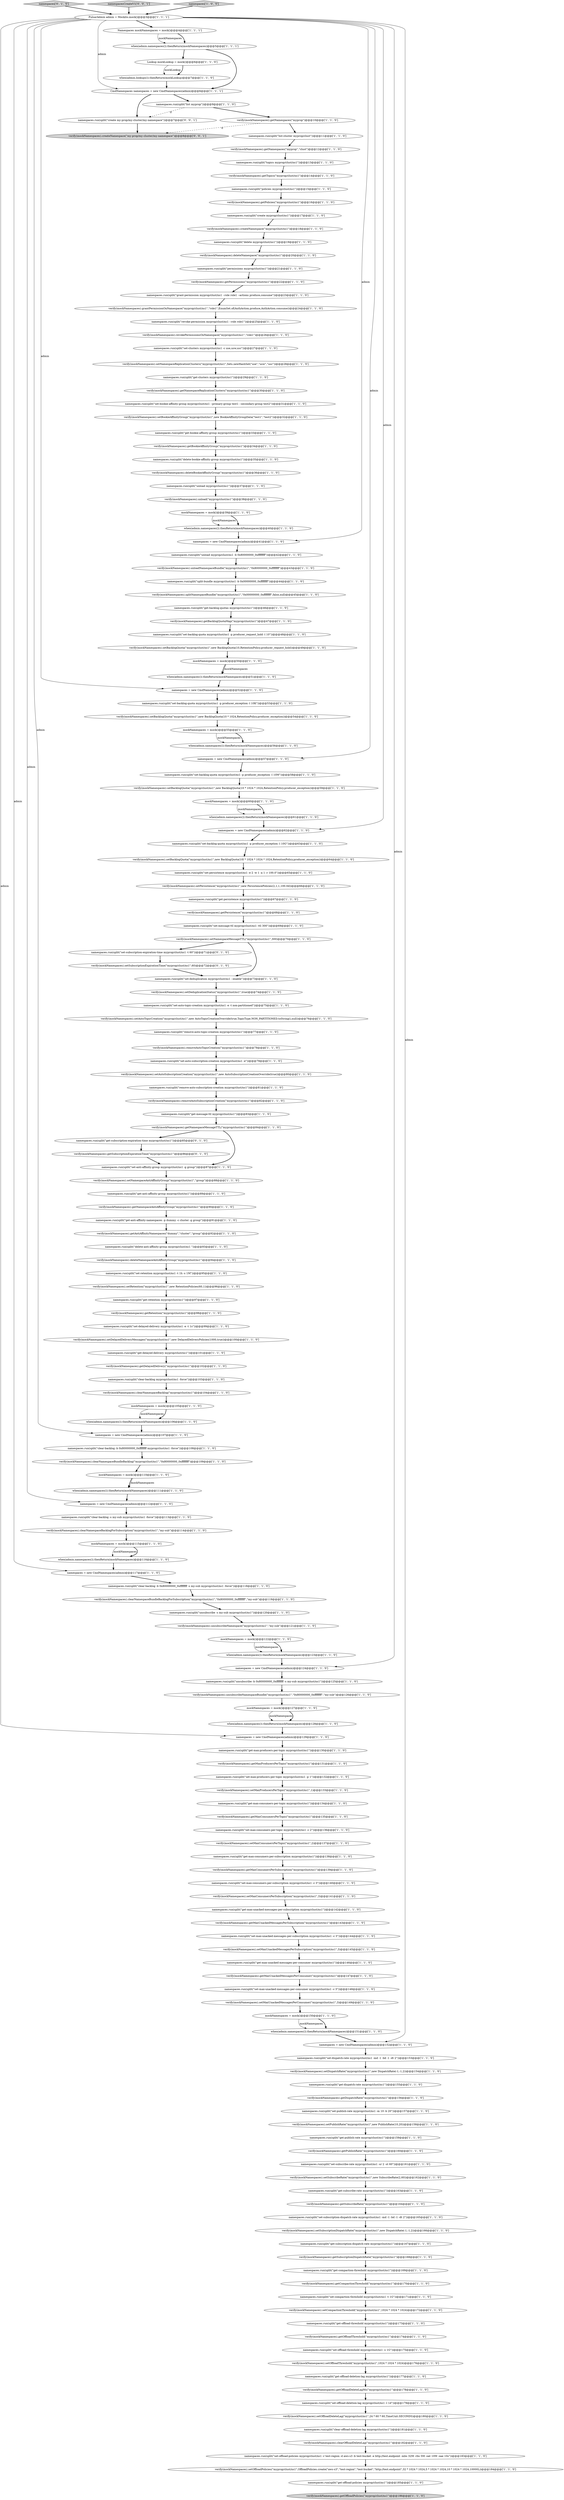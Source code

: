 digraph {
26 [style = filled, label = "namespaces.run(split(\"get-retention myprop/clust/ns1\"))@@@97@@@['1', '1', '0']", fillcolor = white, shape = ellipse image = "AAA0AAABBB1BBB"];
74 [style = filled, label = "namespaces.run(split(\"topics myprop/clust/ns1\"))@@@13@@@['1', '1', '0']", fillcolor = white, shape = ellipse image = "AAA0AAABBB1BBB"];
116 [style = filled, label = "verify(mockNamespaces).setMaxProducersPerTopic(\"myprop/clust/ns1\",1)@@@133@@@['1', '1', '0']", fillcolor = white, shape = ellipse image = "AAA0AAABBB1BBB"];
65 [style = filled, label = "verify(mockNamespaces).unsubscribeNamespace(\"myprop/clust/ns1\",\"my-sub\")@@@121@@@['1', '1', '0']", fillcolor = white, shape = ellipse image = "AAA0AAABBB1BBB"];
70 [style = filled, label = "verify(mockNamespaces).setSubscribeRate(\"myprop/clust/ns1\",new SubscribeRate(2,60))@@@162@@@['1', '1', '0']", fillcolor = white, shape = ellipse image = "AAA0AAABBB1BBB"];
166 [style = filled, label = "verify(mockNamespaces).setOffloadDeleteLag(\"myprop/clust/ns1\",24 * 60 * 60,TimeUnit.SECONDS)@@@180@@@['1', '1', '0']", fillcolor = white, shape = ellipse image = "AAA0AAABBB1BBB"];
19 [style = filled, label = "namespaces = new CmdNamespaces(admin)@@@62@@@['1', '1', '0']", fillcolor = white, shape = ellipse image = "AAA0AAABBB1BBB"];
182 [style = filled, label = "namespaces['0', '1', '0']", fillcolor = lightgray, shape = diamond image = "AAA0AAABBB2BBB"];
94 [style = filled, label = "namespaces = new CmdNamespaces(admin)@@@124@@@['1', '1', '0']", fillcolor = white, shape = ellipse image = "AAA0AAABBB1BBB"];
36 [style = filled, label = "namespaces.run(split(\"set-offload-deletion-lag myprop/clust/ns1 -l 1d\"))@@@179@@@['1', '1', '0']", fillcolor = white, shape = ellipse image = "AAA0AAABBB1BBB"];
82 [style = filled, label = "verify(mockNamespaces).getPermissions(\"myprop/clust/ns1\")@@@22@@@['1', '1', '0']", fillcolor = white, shape = ellipse image = "AAA0AAABBB1BBB"];
89 [style = filled, label = "namespaces.run(split(\"get-max-producers-per-topic myprop/clust/ns1\"))@@@130@@@['1', '1', '0']", fillcolor = white, shape = ellipse image = "AAA0AAABBB1BBB"];
99 [style = filled, label = "when(admin.namespaces()).thenReturn(mockNamespaces)@@@61@@@['1', '1', '0']", fillcolor = white, shape = ellipse image = "AAA0AAABBB1BBB"];
107 [style = filled, label = "verify(mockNamespaces).setCompactionThreshold(\"myprop/clust/ns1\",1024 * 1024 * 1024)@@@172@@@['1', '1', '0']", fillcolor = white, shape = ellipse image = "AAA0AAABBB1BBB"];
121 [style = filled, label = "namespaces.run(split(\"set-compaction-threshold myprop/clust/ns1 -t 1G\"))@@@171@@@['1', '1', '0']", fillcolor = white, shape = ellipse image = "AAA0AAABBB1BBB"];
6 [style = filled, label = "namespaces.run(split(\"set-max-consumers-per-topic myprop/clust/ns1 -c 2\"))@@@136@@@['1', '1', '0']", fillcolor = white, shape = ellipse image = "AAA0AAABBB1BBB"];
139 [style = filled, label = "mockNamespaces = mock()@@@122@@@['1', '1', '0']", fillcolor = white, shape = ellipse image = "AAA0AAABBB1BBB"];
48 [style = filled, label = "namespaces.run(split(\"remove-auto-subscription-creation myprop/clust/ns1\"))@@@81@@@['1', '1', '0']", fillcolor = white, shape = ellipse image = "AAA0AAABBB1BBB"];
4 [style = filled, label = "mockNamespaces = mock()@@@50@@@['1', '1', '0']", fillcolor = white, shape = ellipse image = "AAA0AAABBB1BBB"];
176 [style = filled, label = "namespaces.run(split(\"set-backlog-quota myprop/clust/ns1 -p producer_exception -l 10K\"))@@@53@@@['1', '1', '0']", fillcolor = white, shape = ellipse image = "AAA0AAABBB1BBB"];
146 [style = filled, label = "namespaces.run(split(\"get-anti-affinity-group myprop/clust/ns1\"))@@@89@@@['1', '1', '0']", fillcolor = white, shape = ellipse image = "AAA0AAABBB1BBB"];
24 [style = filled, label = "when(admin.namespaces()).thenReturn(mockNamespaces)@@@151@@@['1', '1', '0']", fillcolor = white, shape = ellipse image = "AAA0AAABBB1BBB"];
149 [style = filled, label = "mockNamespaces = mock()@@@127@@@['1', '1', '0']", fillcolor = white, shape = ellipse image = "AAA0AAABBB1BBB"];
77 [style = filled, label = "verify(mockNamespaces).removeAutoSubscriptionCreation(\"myprop/clust/ns1\")@@@82@@@['1', '1', '0']", fillcolor = white, shape = ellipse image = "AAA0AAABBB1BBB"];
45 [style = filled, label = "namespaces.run(split(\"set-publish-rate myprop/clust/ns1 -m 10 -b 20\"))@@@157@@@['1', '1', '0']", fillcolor = white, shape = ellipse image = "AAA0AAABBB1BBB"];
109 [style = filled, label = "verify(mockNamespaces).getPolicies(\"myprop/clust/ns1\")@@@16@@@['1', '1', '0']", fillcolor = white, shape = ellipse image = "AAA0AAABBB1BBB"];
68 [style = filled, label = "verify(mockNamespaces).getCompactionThreshold(\"myprop/clust/ns1\")@@@170@@@['1', '1', '0']", fillcolor = white, shape = ellipse image = "AAA0AAABBB1BBB"];
28 [style = filled, label = "namespaces.run(split(\"set-deduplication myprop/clust/ns1 --enable\"))@@@73@@@['1', '1', '0']", fillcolor = white, shape = ellipse image = "AAA0AAABBB1BBB"];
79 [style = filled, label = "namespaces.run(split(\"set-subscription-dispatch-rate myprop/clust/ns1 -md -1 -bd -1 -dt 2\"))@@@165@@@['1', '1', '0']", fillcolor = white, shape = ellipse image = "AAA0AAABBB1BBB"];
118 [style = filled, label = "namespaces.run(split(\"revoke-permission myprop/clust/ns1 --role role1\"))@@@25@@@['1', '1', '0']", fillcolor = white, shape = ellipse image = "AAA0AAABBB1BBB"];
66 [style = filled, label = "verify(mockNamespaces).getPublishRate(\"myprop/clust/ns1\")@@@160@@@['1', '1', '0']", fillcolor = white, shape = ellipse image = "AAA0AAABBB1BBB"];
108 [style = filled, label = "namespaces.run(split(\"set-backlog-quota myprop/clust/ns1 -p producer_request_hold -l 10\"))@@@48@@@['1', '1', '0']", fillcolor = white, shape = ellipse image = "AAA0AAABBB1BBB"];
73 [style = filled, label = "namespaces.run(split(\"get-dispatch-rate myprop/clust/ns1\"))@@@155@@@['1', '1', '0']", fillcolor = white, shape = ellipse image = "AAA0AAABBB1BBB"];
98 [style = filled, label = "verify(mockNamespaces).getMaxConsumersPerSubscription(\"myprop/clust/ns1\")@@@139@@@['1', '1', '0']", fillcolor = white, shape = ellipse image = "AAA0AAABBB1BBB"];
12 [style = filled, label = "namespaces.run(split(\"set-clusters myprop/clust/ns1 -c use,usw,usc\"))@@@27@@@['1', '1', '0']", fillcolor = white, shape = ellipse image = "AAA0AAABBB1BBB"];
10 [style = filled, label = "namespaces.run(split(\"set-dispatch-rate myprop/clust/ns1 -md -1 -bd -1 -dt 2\"))@@@153@@@['1', '1', '0']", fillcolor = white, shape = ellipse image = "AAA0AAABBB1BBB"];
9 [style = filled, label = "namespaces = new CmdNamespaces(admin)@@@107@@@['1', '1', '0']", fillcolor = white, shape = ellipse image = "AAA0AAABBB1BBB"];
175 [style = filled, label = "mockNamespaces = mock()@@@55@@@['1', '1', '0']", fillcolor = white, shape = ellipse image = "AAA0AAABBB1BBB"];
11 [style = filled, label = "namespaces.run(split(\"set-retention myprop/clust/ns1 -t 1h -s 1M\"))@@@95@@@['1', '1', '0']", fillcolor = white, shape = ellipse image = "AAA0AAABBB1BBB"];
7 [style = filled, label = "namespaces.run(split(\"unload myprop/clust/ns1 -b 0x80000000_0xffffffff\"))@@@42@@@['1', '1', '0']", fillcolor = white, shape = ellipse image = "AAA0AAABBB1BBB"];
154 [style = filled, label = "namespaces.run(split(\"get-backlog-quotas myprop/clust/ns1\"))@@@46@@@['1', '1', '0']", fillcolor = white, shape = ellipse image = "AAA0AAABBB1BBB"];
173 [style = filled, label = "namespaces.run(split(\"unload myprop/clust/ns1\"))@@@37@@@['1', '1', '0']", fillcolor = white, shape = ellipse image = "AAA0AAABBB1BBB"];
138 [style = filled, label = "verify(mockNamespaces).setOffloadPolicies(\"myprop/clust/ns1\",OffloadPolicies.create(\"aws-s3\",\"test-region\",\"test-bucket\",\"http://test.endpoint\",32 * 1024 * 1024,5 * 1024 * 1024,10 * 1024 * 1024,10000L))@@@184@@@['1', '1', '0']", fillcolor = white, shape = ellipse image = "AAA0AAABBB1BBB"];
148 [style = filled, label = "verify(mockNamespaces).clearNamespaceBundleBacklogForSubscription(\"myprop/clust/ns1\",\"0x80000000_0xffffffff\",\"my-sub\")@@@119@@@['1', '1', '0']", fillcolor = white, shape = ellipse image = "AAA0AAABBB1BBB"];
162 [style = filled, label = "namespaces = new CmdNamespaces(admin)@@@41@@@['1', '1', '0']", fillcolor = white, shape = ellipse image = "AAA0AAABBB1BBB"];
155 [style = filled, label = "verify(mockNamespaces).setNamespaceReplicationClusters(\"myprop/clust/ns1\",Sets.newHashSet(\"use\",\"usw\",\"usc\"))@@@28@@@['1', '1', '0']", fillcolor = white, shape = ellipse image = "AAA0AAABBB1BBB"];
35 [style = filled, label = "verify(mockNamespaces).deleteNamespaceAntiAffinityGroup(\"myprop/clust/ns1\")@@@94@@@['1', '1', '0']", fillcolor = white, shape = ellipse image = "AAA0AAABBB1BBB"];
152 [style = filled, label = "verify(mockNamespaces).getMaxUnackedMessagesPerSubscription(\"myprop/clust/ns1\")@@@143@@@['1', '1', '0']", fillcolor = white, shape = ellipse image = "AAA0AAABBB1BBB"];
16 [style = filled, label = "verify(mockNamespaces).setBacklogQuota(\"myprop/clust/ns1\",new BacklogQuota(10,RetentionPolicy.producer_request_hold))@@@49@@@['1', '1', '0']", fillcolor = white, shape = ellipse image = "AAA0AAABBB1BBB"];
72 [style = filled, label = "namespaces = new CmdNamespaces(admin)@@@117@@@['1', '1', '0']", fillcolor = white, shape = ellipse image = "AAA0AAABBB1BBB"];
62 [style = filled, label = "verify(mockNamespaces).getOffloadThreshold(\"myprop/clust/ns1\")@@@174@@@['1', '1', '0']", fillcolor = white, shape = ellipse image = "AAA0AAABBB1BBB"];
115 [style = filled, label = "verify(mockNamespaces).removeAutoTopicCreation(\"myprop/clust/ns1\")@@@78@@@['1', '1', '0']", fillcolor = white, shape = ellipse image = "AAA0AAABBB1BBB"];
27 [style = filled, label = "namespaces.run(split(\"create myprop/clust/ns1\"))@@@17@@@['1', '1', '0']", fillcolor = white, shape = ellipse image = "AAA0AAABBB1BBB"];
23 [style = filled, label = "verify(mockNamespaces).getOffloadDeleteLagMs(\"myprop/clust/ns1\")@@@178@@@['1', '1', '0']", fillcolor = white, shape = ellipse image = "AAA0AAABBB1BBB"];
0 [style = filled, label = "namespaces.run(split(\"permissions myprop/clust/ns1\"))@@@21@@@['1', '1', '0']", fillcolor = white, shape = ellipse image = "AAA0AAABBB1BBB"];
47 [style = filled, label = "verify(mockNamespaces).setPersistence(\"myprop/clust/ns1\",new PersistencePolicies(2,1,1,100.0d))@@@66@@@['1', '1', '0']", fillcolor = white, shape = ellipse image = "AAA0AAABBB1BBB"];
39 [style = filled, label = "namespaces.run(split(\"set-max-unacked-messages-per-subscription myprop/clust/ns1 -c 3\"))@@@144@@@['1', '1', '0']", fillcolor = white, shape = ellipse image = "AAA0AAABBB1BBB"];
67 [style = filled, label = "namespaces.run(split(\"clear-backlog -s my-sub myprop/clust/ns1 -force\"))@@@113@@@['1', '1', '0']", fillcolor = white, shape = ellipse image = "AAA0AAABBB1BBB"];
90 [style = filled, label = "CmdNamespaces namespaces = new CmdNamespaces(admin)@@@6@@@['1', '1', '1']", fillcolor = white, shape = ellipse image = "AAA0AAABBB1BBB"];
120 [style = filled, label = "verify(mockNamespaces).getSubscribeRate(\"myprop/clust/ns1\")@@@164@@@['1', '1', '0']", fillcolor = white, shape = ellipse image = "AAA0AAABBB1BBB"];
81 [style = filled, label = "verify(mockNamespaces).setDispatchRate(\"myprop/clust/ns1\",new DispatchRate(-1,-1,2))@@@154@@@['1', '1', '0']", fillcolor = white, shape = ellipse image = "AAA0AAABBB1BBB"];
55 [style = filled, label = "verify(mockNamespaces).deleteBookieAffinityGroup(\"myprop/clust/ns1\")@@@36@@@['1', '1', '0']", fillcolor = white, shape = ellipse image = "AAA0AAABBB1BBB"];
18 [style = filled, label = "verify(mockNamespaces).setBacklogQuota(\"myprop/clust/ns1\",new BacklogQuota(10 * 1024,RetentionPolicy.producer_exception))@@@54@@@['1', '1', '0']", fillcolor = white, shape = ellipse image = "AAA0AAABBB1BBB"];
75 [style = filled, label = "verify(mockNamespaces).getTopics(\"myprop/clust/ns1\")@@@14@@@['1', '1', '0']", fillcolor = white, shape = ellipse image = "AAA0AAABBB1BBB"];
34 [style = filled, label = "verify(mockNamespaces).getAntiAffinityNamespaces(\"dummy\",\"cluster\",\"group\")@@@92@@@['1', '1', '0']", fillcolor = white, shape = ellipse image = "AAA0AAABBB1BBB"];
8 [style = filled, label = "when(admin.namespaces()).thenReturn(mockNamespaces)@@@40@@@['1', '1', '0']", fillcolor = white, shape = ellipse image = "AAA0AAABBB1BBB"];
160 [style = filled, label = "verify(mockNamespaces).getSubscriptionDispatchRate(\"myprop/clust/ns1\")@@@168@@@['1', '1', '0']", fillcolor = white, shape = ellipse image = "AAA0AAABBB1BBB"];
187 [style = filled, label = "verify(mockNamespaces).createNamespace(\"my-prop/my-cluster/my-namespace\")@@@8@@@['0', '0', '1']", fillcolor = lightgray, shape = ellipse image = "AAA0AAABBB3BBB"];
129 [style = filled, label = "verify(mockNamespaces).setPublishRate(\"myprop/clust/ns1\",new PublishRate(10,20))@@@158@@@['1', '1', '0']", fillcolor = white, shape = ellipse image = "AAA0AAABBB1BBB"];
42 [style = filled, label = "verify(mockNamespaces).unload(\"myprop/clust/ns1\")@@@38@@@['1', '1', '0']", fillcolor = white, shape = ellipse image = "AAA0AAABBB1BBB"];
185 [style = filled, label = "verify(mockNamespaces).getSubscriptionExpirationTime(\"myprop/clust/ns1\")@@@86@@@['0', '1', '0']", fillcolor = white, shape = ellipse image = "AAA1AAABBB2BBB"];
119 [style = filled, label = "namespaces.run(split(\"get-subscribe-rate myprop/clust/ns1\"))@@@163@@@['1', '1', '0']", fillcolor = white, shape = ellipse image = "AAA0AAABBB1BBB"];
170 [style = filled, label = "namespaces.run(split(\"set-auto-subscription-creation myprop/clust/ns1 -e\"))@@@79@@@['1', '1', '0']", fillcolor = white, shape = ellipse image = "AAA0AAABBB1BBB"];
128 [style = filled, label = "when(admin.namespaces()).thenReturn(mockNamespaces)@@@123@@@['1', '1', '0']", fillcolor = white, shape = ellipse image = "AAA0AAABBB1BBB"];
105 [style = filled, label = "verify(mockNamespaces).setOffloadThreshold(\"myprop/clust/ns1\",1024 * 1024 * 1024)@@@176@@@['1', '1', '0']", fillcolor = white, shape = ellipse image = "AAA0AAABBB1BBB"];
84 [style = filled, label = "verify(mockNamespaces).getRetention(\"myprop/clust/ns1\")@@@98@@@['1', '1', '0']", fillcolor = white, shape = ellipse image = "AAA0AAABBB1BBB"];
168 [style = filled, label = "when(admin.namespaces()).thenReturn(mockNamespaces)@@@56@@@['1', '1', '0']", fillcolor = white, shape = ellipse image = "AAA0AAABBB1BBB"];
126 [style = filled, label = "namespaces.run(split(\"set-max-producers-per-topic myprop/clust/ns1 -p 1\"))@@@132@@@['1', '1', '0']", fillcolor = white, shape = ellipse image = "AAA0AAABBB1BBB"];
2 [style = filled, label = "namespaces.run(split(\"unsubscribe -b 0x80000000_0xffffffff -s my-sub myprop/clust/ns1\"))@@@125@@@['1', '1', '0']", fillcolor = white, shape = ellipse image = "AAA0AAABBB1BBB"];
52 [style = filled, label = "verify(mockNamespaces).getOffloadPolicies(\"myprop/clust/ns1\")@@@186@@@['1', '1', '0']", fillcolor = lightgray, shape = ellipse image = "AAA0AAABBB1BBB"];
33 [style = filled, label = "verify(mockNamespaces).getBookieAffinityGroup(\"myprop/clust/ns1\")@@@34@@@['1', '1', '0']", fillcolor = white, shape = ellipse image = "AAA0AAABBB1BBB"];
43 [style = filled, label = "verify(mockNamespaces).setSubscriptionDispatchRate(\"myprop/clust/ns1\",new DispatchRate(-1,-1,2))@@@166@@@['1', '1', '0']", fillcolor = white, shape = ellipse image = "AAA0AAABBB1BBB"];
88 [style = filled, label = "namespaces.run(split(\"set-persistence myprop/clust/ns1 -e 2 -w 1 -a 1 -r 100.0\"))@@@65@@@['1', '1', '0']", fillcolor = white, shape = ellipse image = "AAA0AAABBB1BBB"];
163 [style = filled, label = "verify(mockNamespaces).clearNamespaceBacklogForSubscription(\"myprop/clust/ns1\",\"my-sub\")@@@114@@@['1', '1', '0']", fillcolor = white, shape = ellipse image = "AAA0AAABBB1BBB"];
151 [style = filled, label = "verify(mockNamespaces).getBacklogQuotaMap(\"myprop/clust/ns1\")@@@47@@@['1', '1', '0']", fillcolor = white, shape = ellipse image = "AAA0AAABBB1BBB"];
20 [style = filled, label = "PulsarAdmin admin = Mockito.mock()@@@3@@@['1', '1', '1']", fillcolor = white, shape = ellipse image = "AAA0AAABBB1BBB"];
184 [style = filled, label = "namespaces.run(split(\"get-subscription-expiration-time myprop/clust/ns1\"))@@@85@@@['0', '1', '0']", fillcolor = white, shape = ellipse image = "AAA1AAABBB2BBB"];
50 [style = filled, label = "namespaces.run(split(\"set-auto-topic-creation myprop/clust/ns1 -e -t non-partitioned\"))@@@75@@@['1', '1', '0']", fillcolor = white, shape = ellipse image = "AAA0AAABBB1BBB"];
96 [style = filled, label = "namespaces.run(split(\"get-offload-policies myprop/clust/ns1\"))@@@185@@@['1', '1', '0']", fillcolor = white, shape = ellipse image = "AAA0AAABBB1BBB"];
100 [style = filled, label = "verify(mockNamespaces).getMaxConsumersPerTopic(\"myprop/clust/ns1\")@@@135@@@['1', '1', '0']", fillcolor = white, shape = ellipse image = "AAA0AAABBB1BBB"];
38 [style = filled, label = "namespaces.run(split(\"get-compaction-threshold myprop/clust/ns1\"))@@@169@@@['1', '1', '0']", fillcolor = white, shape = ellipse image = "AAA0AAABBB1BBB"];
144 [style = filled, label = "verify(mockNamespaces).setMaxConsumersPerSubscription(\"myprop/clust/ns1\",3)@@@141@@@['1', '1', '0']", fillcolor = white, shape = ellipse image = "AAA0AAABBB1BBB"];
5 [style = filled, label = "when(admin.namespaces()).thenReturn(mockNamespaces)@@@51@@@['1', '1', '0']", fillcolor = white, shape = ellipse image = "AAA0AAABBB1BBB"];
15 [style = filled, label = "verify(mockNamespaces).getMaxProducersPerTopic(\"myprop/clust/ns1\")@@@131@@@['1', '1', '0']", fillcolor = white, shape = ellipse image = "AAA0AAABBB1BBB"];
113 [style = filled, label = "namespaces.run(split(\"set-subscribe-rate myprop/clust/ns1 -sr 2 -st 60\"))@@@161@@@['1', '1', '0']", fillcolor = white, shape = ellipse image = "AAA0AAABBB1BBB"];
122 [style = filled, label = "when(admin.namespaces()).thenReturn(mockNamespaces)@@@5@@@['1', '1', '1']", fillcolor = white, shape = ellipse image = "AAA0AAABBB1BBB"];
131 [style = filled, label = "verify(mockNamespaces).unloadNamespaceBundle(\"myprop/clust/ns1\",\"0x80000000_0xffffffff\")@@@43@@@['1', '1', '0']", fillcolor = white, shape = ellipse image = "AAA0AAABBB1BBB"];
3 [style = filled, label = "verify(mockNamespaces).getDispatchRate(\"myprop/clust/ns1\")@@@156@@@['1', '1', '0']", fillcolor = white, shape = ellipse image = "AAA0AAABBB1BBB"];
178 [style = filled, label = "namespaces.run(split(\"clear-backlog -b 0x80000000_0xffffffff myprop/clust/ns1 -force\"))@@@108@@@['1', '1', '0']", fillcolor = white, shape = ellipse image = "AAA0AAABBB1BBB"];
71 [style = filled, label = "verify(mockNamespaces).getNamespaceReplicationClusters(\"myprop/clust/ns1\")@@@30@@@['1', '1', '0']", fillcolor = white, shape = ellipse image = "AAA0AAABBB1BBB"];
150 [style = filled, label = "when(admin.namespaces()).thenReturn(mockNamespaces)@@@111@@@['1', '1', '0']", fillcolor = white, shape = ellipse image = "AAA0AAABBB1BBB"];
44 [style = filled, label = "mockNamespaces = mock()@@@115@@@['1', '1', '0']", fillcolor = white, shape = ellipse image = "AAA0AAABBB1BBB"];
57 [style = filled, label = "verify(mockNamespaces).setNamespaceAntiAffinityGroup(\"myprop/clust/ns1\",\"group\")@@@88@@@['1', '1', '0']", fillcolor = white, shape = ellipse image = "AAA0AAABBB1BBB"];
137 [style = filled, label = "verify(mockNamespaces).deleteNamespace(\"myprop/clust/ns1\")@@@20@@@['1', '1', '0']", fillcolor = white, shape = ellipse image = "AAA0AAABBB1BBB"];
123 [style = filled, label = "namespaces.run(split(\"list-cluster myprop/clust\"))@@@11@@@['1', '1', '0']", fillcolor = white, shape = ellipse image = "AAA0AAABBB1BBB"];
49 [style = filled, label = "verify(mockNamespaces).setRetention(\"myprop/clust/ns1\",new RetentionPolicies(60,1))@@@96@@@['1', '1', '0']", fillcolor = white, shape = ellipse image = "AAA0AAABBB1BBB"];
80 [style = filled, label = "namespaces = new CmdNamespaces(admin)@@@52@@@['1', '1', '0']", fillcolor = white, shape = ellipse image = "AAA0AAABBB1BBB"];
125 [style = filled, label = "verify(mockNamespaces).setBacklogQuota(\"myprop/clust/ns1\",new BacklogQuota(10l * 1024 * 1024 * 1024,RetentionPolicy.producer_exception))@@@64@@@['1', '1', '0']", fillcolor = white, shape = ellipse image = "AAA0AAABBB1BBB"];
30 [style = filled, label = "when(admin.namespaces()).thenReturn(mockNamespaces)@@@116@@@['1', '1', '0']", fillcolor = white, shape = ellipse image = "AAA0AAABBB1BBB"];
145 [style = filled, label = "verify(mockNamespaces).grantPermissionOnNamespace(\"myprop/clust/ns1\",\"role1\",EnumSet.of(AuthAction.produce,AuthAction.consume))@@@24@@@['1', '1', '0']", fillcolor = white, shape = ellipse image = "AAA0AAABBB1BBB"];
156 [style = filled, label = "verify(mockNamespaces).splitNamespaceBundle(\"myprop/clust/ns1\",\"0x00000000_0xffffffff\",false,null)@@@45@@@['1', '1', '0']", fillcolor = white, shape = ellipse image = "AAA0AAABBB1BBB"];
183 [style = filled, label = "verify(mockNamespaces).setSubscriptionExpirationTime(\"myprop/clust/ns1\",60)@@@72@@@['0', '1', '0']", fillcolor = white, shape = ellipse image = "AAA1AAABBB2BBB"];
172 [style = filled, label = "namespaces.run(split(\"list myprop\"))@@@9@@@['1', '1', '0']", fillcolor = white, shape = ellipse image = "AAA0AAABBB1BBB"];
147 [style = filled, label = "namespaces.run(split(\"delete myprop/clust/ns1\"))@@@19@@@['1', '1', '0']", fillcolor = white, shape = ellipse image = "AAA0AAABBB1BBB"];
169 [style = filled, label = "Lookup mockLookup = mock()@@@6@@@['1', '1', '0']", fillcolor = white, shape = ellipse image = "AAA0AAABBB1BBB"];
133 [style = filled, label = "verify(mockNamespaces).clearOffloadDeleteLag(\"myprop/clust/ns1\")@@@182@@@['1', '1', '0']", fillcolor = white, shape = ellipse image = "AAA0AAABBB1BBB"];
124 [style = filled, label = "mockNamespaces = mock()@@@150@@@['1', '1', '0']", fillcolor = white, shape = ellipse image = "AAA0AAABBB1BBB"];
159 [style = filled, label = "namespaces.run(split(\"delete-bookie-affinity-group myprop/clust/ns1\"))@@@35@@@['1', '1', '0']", fillcolor = white, shape = ellipse image = "AAA0AAABBB1BBB"];
91 [style = filled, label = "namespaces.run(split(\"set-offload-threshold myprop/clust/ns1 -s 1G\"))@@@175@@@['1', '1', '0']", fillcolor = white, shape = ellipse image = "AAA0AAABBB1BBB"];
153 [style = filled, label = "namespaces.run(split(\"get-publish-rate myprop/clust/ns1\"))@@@159@@@['1', '1', '0']", fillcolor = white, shape = ellipse image = "AAA0AAABBB1BBB"];
61 [style = filled, label = "namespaces.run(split(\"set-max-consumers-per-subscription myprop/clust/ns1 -c 3\"))@@@140@@@['1', '1', '0']", fillcolor = white, shape = ellipse image = "AAA0AAABBB1BBB"];
158 [style = filled, label = "verify(mockNamespaces).setMaxUnackedMessagesPerSubscription(\"myprop/clust/ns1\",3)@@@145@@@['1', '1', '0']", fillcolor = white, shape = ellipse image = "AAA0AAABBB1BBB"];
132 [style = filled, label = "namespaces = new CmdNamespaces(admin)@@@57@@@['1', '1', '0']", fillcolor = white, shape = ellipse image = "AAA0AAABBB1BBB"];
135 [style = filled, label = "namespaces.run(split(\"set-message-ttl myprop/clust/ns1 -ttl 300\"))@@@69@@@['1', '1', '0']", fillcolor = white, shape = ellipse image = "AAA0AAABBB1BBB"];
136 [style = filled, label = "verify(mockNamespaces).getDelayedDelivery(\"myprop/clust/ns1\")@@@102@@@['1', '1', '0']", fillcolor = white, shape = ellipse image = "AAA0AAABBB1BBB"];
78 [style = filled, label = "namespaces.run(split(\"get-bookie-affinity-group myprop/clust/ns1\"))@@@33@@@['1', '1', '0']", fillcolor = white, shape = ellipse image = "AAA0AAABBB1BBB"];
32 [style = filled, label = "when(admin.namespaces()).thenReturn(mockNamespaces)@@@106@@@['1', '1', '0']", fillcolor = white, shape = ellipse image = "AAA0AAABBB1BBB"];
164 [style = filled, label = "namespaces.run(split(\"set-anti-affinity-group myprop/clust/ns1 -g group\"))@@@87@@@['1', '1', '0']", fillcolor = white, shape = ellipse image = "AAA0AAABBB1BBB"];
60 [style = filled, label = "namespaces.run(split(\"unsubscribe -s my-sub myprop/clust/ns1\"))@@@120@@@['1', '1', '0']", fillcolor = white, shape = ellipse image = "AAA0AAABBB1BBB"];
106 [style = filled, label = "namespaces.run(split(\"get-max-unacked-messages-per-consumer myprop/clust/ns1\"))@@@146@@@['1', '1', '0']", fillcolor = white, shape = ellipse image = "AAA0AAABBB1BBB"];
112 [style = filled, label = "namespaces.run(split(\"get-max-consumers-per-topic myprop/clust/ns1\"))@@@134@@@['1', '1', '0']", fillcolor = white, shape = ellipse image = "AAA0AAABBB1BBB"];
59 [style = filled, label = "namespaces.run(split(\"clear-backlog -b 0x80000000_0xffffffff -s my-sub myprop/clust/ns1 -force\"))@@@118@@@['1', '1', '0']", fillcolor = white, shape = ellipse image = "AAA0AAABBB1BBB"];
22 [style = filled, label = "verify(mockNamespaces).setAutoSubscriptionCreation(\"myprop/clust/ns1\",new AutoSubscriptionCreationOverride(true))@@@80@@@['1', '1', '0']", fillcolor = white, shape = ellipse image = "AAA0AAABBB1BBB"];
141 [style = filled, label = "verify(mockNamespaces).setBacklogQuota(\"myprop/clust/ns1\",new BacklogQuota(10 * 1024 * 1024,RetentionPolicy.producer_exception))@@@59@@@['1', '1', '0']", fillcolor = white, shape = ellipse image = "AAA0AAABBB1BBB"];
142 [style = filled, label = "verify(mockNamespaces).getPersistence(\"myprop/clust/ns1\")@@@68@@@['1', '1', '0']", fillcolor = white, shape = ellipse image = "AAA0AAABBB1BBB"];
130 [style = filled, label = "namespaces.run(split(\"get-max-consumers-per-subscription myprop/clust/ns1\"))@@@138@@@['1', '1', '0']", fillcolor = white, shape = ellipse image = "AAA0AAABBB1BBB"];
95 [style = filled, label = "namespaces.run(split(\"get-subscription-dispatch-rate myprop/clust/ns1\"))@@@167@@@['1', '1', '0']", fillcolor = white, shape = ellipse image = "AAA0AAABBB1BBB"];
51 [style = filled, label = "namespaces.run(split(\"clear-offload-deletion-lag myprop/clust/ns1\"))@@@181@@@['1', '1', '0']", fillcolor = white, shape = ellipse image = "AAA0AAABBB1BBB"];
188 [style = filled, label = "namespacesCreateV1['0', '0', '1']", fillcolor = lightgray, shape = diamond image = "AAA0AAABBB3BBB"];
92 [style = filled, label = "namespaces.run(split(\"set-offload-policies myprop/clust/ns1 -r test-region -d aws-s3 -b test-bucket -e http://test.endpoint -mbs 32M -rbs 5M -oat 10M -oae 10s\"))@@@183@@@['1', '1', '0']", fillcolor = white, shape = ellipse image = "AAA0AAABBB1BBB"];
53 [style = filled, label = "namespaces = new CmdNamespaces(admin)@@@112@@@['1', '1', '0']", fillcolor = white, shape = ellipse image = "AAA0AAABBB1BBB"];
21 [style = filled, label = "when(admin.lookups()).thenReturn(mockLookup)@@@7@@@['1', '1', '0']", fillcolor = white, shape = ellipse image = "AAA0AAABBB1BBB"];
186 [style = filled, label = "namespaces.run(split(\"create my-prop/my-cluster/my-namespace\"))@@@7@@@['0', '0', '1']", fillcolor = white, shape = ellipse image = "AAA0AAABBB3BBB"];
17 [style = filled, label = "namespaces = new CmdNamespaces(admin)@@@129@@@['1', '1', '0']", fillcolor = white, shape = ellipse image = "AAA0AAABBB1BBB"];
54 [style = filled, label = "when(admin.namespaces()).thenReturn(mockNamespaces)@@@128@@@['1', '1', '0']", fillcolor = white, shape = ellipse image = "AAA0AAABBB1BBB"];
86 [style = filled, label = "verify(mockNamespaces).clearNamespaceBacklog(\"myprop/clust/ns1\")@@@104@@@['1', '1', '0']", fillcolor = white, shape = ellipse image = "AAA0AAABBB1BBB"];
140 [style = filled, label = "namespaces.run(split(\"get-persistence myprop/clust/ns1\"))@@@67@@@['1', '1', '0']", fillcolor = white, shape = ellipse image = "AAA0AAABBB1BBB"];
64 [style = filled, label = "namespaces.run(split(\"set-bookie-affinity-group myprop/clust/ns1 --primary-group test1 --secondary-group test2\"))@@@31@@@['1', '1', '0']", fillcolor = white, shape = ellipse image = "AAA0AAABBB1BBB"];
83 [style = filled, label = "verify(mockNamespaces).getNamespaces(\"myprop\",\"clust\")@@@12@@@['1', '1', '0']", fillcolor = white, shape = ellipse image = "AAA0AAABBB1BBB"];
157 [style = filled, label = "namespaces.run(split(\"get-message-ttl myprop/clust/ns1\"))@@@83@@@['1', '1', '0']", fillcolor = white, shape = ellipse image = "AAA0AAABBB1BBB"];
181 [style = filled, label = "namespaces.run(split(\"set-subscription-expiration-time myprop/clust/ns1 -t 60\"))@@@71@@@['0', '1', '0']", fillcolor = white, shape = ellipse image = "AAA1AAABBB2BBB"];
117 [style = filled, label = "namespaces = new CmdNamespaces(admin)@@@152@@@['1', '1', '0']", fillcolor = white, shape = ellipse image = "AAA0AAABBB1BBB"];
29 [style = filled, label = "namespaces.run(split(\"get-offload-deletion-lag myprop/clust/ns1\"))@@@177@@@['1', '1', '0']", fillcolor = white, shape = ellipse image = "AAA0AAABBB1BBB"];
46 [style = filled, label = "namespaces.run(split(\"get-delayed-delivery myprop/clust/ns1\"))@@@101@@@['1', '1', '0']", fillcolor = white, shape = ellipse image = "AAA0AAABBB1BBB"];
1 [style = filled, label = "mockNamespaces = mock()@@@39@@@['1', '1', '0']", fillcolor = white, shape = ellipse image = "AAA0AAABBB1BBB"];
134 [style = filled, label = "Namespaces mockNamespaces = mock()@@@4@@@['1', '1', '1']", fillcolor = white, shape = ellipse image = "AAA0AAABBB1BBB"];
171 [style = filled, label = "namespaces.run(split(\"get-anti-affinity-namespaces -p dummy -c cluster -g group\"))@@@91@@@['1', '1', '0']", fillcolor = white, shape = ellipse image = "AAA0AAABBB1BBB"];
63 [style = filled, label = "verify(mockNamespaces).setAutoTopicCreation(\"myprop/clust/ns1\",new AutoTopicCreationOverride(true,TopicType.NON_PARTITIONED.toString(),null))@@@76@@@['1', '1', '0']", fillcolor = white, shape = ellipse image = "AAA0AAABBB1BBB"];
127 [style = filled, label = "namespaces.run(split(\"get-offload-threshold myprop/clust/ns1\"))@@@173@@@['1', '1', '0']", fillcolor = white, shape = ellipse image = "AAA0AAABBB1BBB"];
180 [style = filled, label = "namespaces['1', '0', '0']", fillcolor = lightgray, shape = diamond image = "AAA0AAABBB1BBB"];
114 [style = filled, label = "namespaces.run(split(\"split-bundle myprop/clust/ns1 -b 0x00000000_0xffffffff\"))@@@44@@@['1', '1', '0']", fillcolor = white, shape = ellipse image = "AAA0AAABBB1BBB"];
165 [style = filled, label = "namespaces.run(split(\"grant-permission myprop/clust/ns1 --role role1 --actions produce,consume\"))@@@23@@@['1', '1', '0']", fillcolor = white, shape = ellipse image = "AAA0AAABBB1BBB"];
167 [style = filled, label = "verify(mockNamespaces).getNamespaceMessageTTL(\"myprop/clust/ns1\")@@@84@@@['1', '1', '0']", fillcolor = white, shape = ellipse image = "AAA0AAABBB1BBB"];
93 [style = filled, label = "namespaces.run(split(\"get-max-unacked-messages-per-subscription myprop/clust/ns1\"))@@@142@@@['1', '1', '0']", fillcolor = white, shape = ellipse image = "AAA0AAABBB1BBB"];
40 [style = filled, label = "verify(mockNamespaces).setDelayedDeliveryMessages(\"myprop/clust/ns1\",new DelayedDeliveryPolicies(1000,true))@@@100@@@['1', '1', '0']", fillcolor = white, shape = ellipse image = "AAA0AAABBB1BBB"];
174 [style = filled, label = "namespaces.run(split(\"set-backlog-quota myprop/clust/ns1 -p producer_exception -l 10G\"))@@@63@@@['1', '1', '0']", fillcolor = white, shape = ellipse image = "AAA0AAABBB1BBB"];
58 [style = filled, label = "verify(mockNamespaces).setBookieAffinityGroup(\"myprop/clust/ns1\",new BookieAffinityGroupData(\"test1\",\"test2\"))@@@32@@@['1', '1', '0']", fillcolor = white, shape = ellipse image = "AAA0AAABBB1BBB"];
101 [style = filled, label = "namespaces.run(split(\"set-max-unacked-messages-per-consumer myprop/clust/ns1 -c 3\"))@@@148@@@['1', '1', '0']", fillcolor = white, shape = ellipse image = "AAA0AAABBB1BBB"];
25 [style = filled, label = "mockNamespaces = mock()@@@60@@@['1', '1', '0']", fillcolor = white, shape = ellipse image = "AAA0AAABBB1BBB"];
102 [style = filled, label = "namespaces.run(split(\"set-delayed-delivery myprop/clust/ns1 -e -t 1s\"))@@@99@@@['1', '1', '0']", fillcolor = white, shape = ellipse image = "AAA0AAABBB1BBB"];
110 [style = filled, label = "namespaces.run(split(\"get-clusters myprop/clust/ns1\"))@@@29@@@['1', '1', '0']", fillcolor = white, shape = ellipse image = "AAA0AAABBB1BBB"];
161 [style = filled, label = "namespaces.run(split(\"policies myprop/clust/ns1\"))@@@15@@@['1', '1', '0']", fillcolor = white, shape = ellipse image = "AAA0AAABBB1BBB"];
14 [style = filled, label = "verify(mockNamespaces).setMaxUnackedMessagesPerConsumer(\"myprop/clust/ns1\",3)@@@149@@@['1', '1', '0']", fillcolor = white, shape = ellipse image = "AAA0AAABBB1BBB"];
97 [style = filled, label = "verify(mockNamespaces).createNamespace(\"myprop/clust/ns1\")@@@18@@@['1', '1', '0']", fillcolor = white, shape = ellipse image = "AAA0AAABBB1BBB"];
87 [style = filled, label = "verify(mockNamespaces).getNamespaces(\"myprop\")@@@10@@@['1', '1', '0']", fillcolor = white, shape = ellipse image = "AAA0AAABBB1BBB"];
179 [style = filled, label = "verify(mockNamespaces).setNamespaceMessageTTL(\"myprop/clust/ns1\",300)@@@70@@@['1', '1', '0']", fillcolor = white, shape = ellipse image = "AAA0AAABBB1BBB"];
69 [style = filled, label = "mockNamespaces = mock()@@@105@@@['1', '1', '0']", fillcolor = white, shape = ellipse image = "AAA0AAABBB1BBB"];
13 [style = filled, label = "verify(mockNamespaces).revokePermissionsOnNamespace(\"myprop/clust/ns1\",\"role1\")@@@26@@@['1', '1', '0']", fillcolor = white, shape = ellipse image = "AAA0AAABBB1BBB"];
37 [style = filled, label = "verify(mockNamespaces).unsubscribeNamespaceBundle(\"myprop/clust/ns1\",\"0x80000000_0xffffffff\",\"my-sub\")@@@126@@@['1', '1', '0']", fillcolor = white, shape = ellipse image = "AAA0AAABBB1BBB"];
103 [style = filled, label = "verify(mockNamespaces).getNamespaceAntiAffinityGroup(\"myprop/clust/ns1\")@@@90@@@['1', '1', '0']", fillcolor = white, shape = ellipse image = "AAA0AAABBB1BBB"];
41 [style = filled, label = "verify(mockNamespaces).getMaxUnackedMessagesPerConsumer(\"myprop/clust/ns1\")@@@147@@@['1', '1', '0']", fillcolor = white, shape = ellipse image = "AAA0AAABBB1BBB"];
104 [style = filled, label = "mockNamespaces = mock()@@@110@@@['1', '1', '0']", fillcolor = white, shape = ellipse image = "AAA0AAABBB1BBB"];
177 [style = filled, label = "verify(mockNamespaces).clearNamespaceBundleBacklog(\"myprop/clust/ns1\",\"0x80000000_0xffffffff\")@@@109@@@['1', '1', '0']", fillcolor = white, shape = ellipse image = "AAA0AAABBB1BBB"];
143 [style = filled, label = "verify(mockNamespaces).setMaxConsumersPerTopic(\"myprop/clust/ns1\",2)@@@137@@@['1', '1', '0']", fillcolor = white, shape = ellipse image = "AAA0AAABBB1BBB"];
56 [style = filled, label = "namespaces.run(split(\"remove-auto-topic-creation myprop/clust/ns1\"))@@@77@@@['1', '1', '0']", fillcolor = white, shape = ellipse image = "AAA0AAABBB1BBB"];
76 [style = filled, label = "namespaces.run(split(\"delete-anti-affinity-group myprop/clust/ns1 \"))@@@93@@@['1', '1', '0']", fillcolor = white, shape = ellipse image = "AAA0AAABBB1BBB"];
31 [style = filled, label = "namespaces.run(split(\"clear-backlog myprop/clust/ns1 -force\"))@@@103@@@['1', '1', '0']", fillcolor = white, shape = ellipse image = "AAA0AAABBB1BBB"];
111 [style = filled, label = "verify(mockNamespaces).setDeduplicationStatus(\"myprop/clust/ns1\",true)@@@74@@@['1', '1', '0']", fillcolor = white, shape = ellipse image = "AAA0AAABBB1BBB"];
85 [style = filled, label = "namespaces.run(split(\"set-backlog-quota myprop/clust/ns1 -p producer_exception -l 10M\"))@@@58@@@['1', '1', '0']", fillcolor = white, shape = ellipse image = "AAA0AAABBB1BBB"];
126->116 [style = bold, label=""];
28->111 [style = bold, label=""];
174->125 [style = bold, label=""];
32->9 [style = bold, label=""];
135->179 [style = bold, label=""];
101->14 [style = bold, label=""];
69->32 [style = solid, label="mockNamespaces"];
133->92 [style = bold, label=""];
154->151 [style = bold, label=""];
69->32 [style = bold, label=""];
27->97 [style = bold, label=""];
42->1 [style = bold, label=""];
155->110 [style = bold, label=""];
88->47 [style = bold, label=""];
12->155 [style = bold, label=""];
50->63 [style = bold, label=""];
79->43 [style = bold, label=""];
169->21 [style = bold, label=""];
38->68 [style = bold, label=""];
11->49 [style = bold, label=""];
165->145 [style = bold, label=""];
118->13 [style = bold, label=""];
86->69 [style = bold, label=""];
55->173 [style = bold, label=""];
149->54 [style = solid, label="mockNamespaces"];
99->19 [style = bold, label=""];
13->12 [style = bold, label=""];
132->85 [style = bold, label=""];
150->53 [style = bold, label=""];
20->117 [style = solid, label="admin"];
44->30 [style = solid, label="mockNamespaces"];
18->175 [style = bold, label=""];
48->77 [style = bold, label=""];
117->10 [style = bold, label=""];
44->30 [style = bold, label=""];
64->58 [style = bold, label=""];
168->132 [style = bold, label=""];
167->164 [style = bold, label=""];
123->83 [style = bold, label=""];
53->67 [style = bold, label=""];
156->154 [style = bold, label=""];
96->52 [style = bold, label=""];
147->137 [style = bold, label=""];
1->8 [style = solid, label="mockNamespaces"];
20->90 [style = solid, label="admin"];
74->75 [style = bold, label=""];
148->60 [style = bold, label=""];
83->74 [style = bold, label=""];
20->162 [style = solid, label="admin"];
22->48 [style = bold, label=""];
20->134 [style = bold, label=""];
65->139 [style = bold, label=""];
102->40 [style = bold, label=""];
30->72 [style = bold, label=""];
77->157 [style = bold, label=""];
134->122 [style = bold, label=""];
16->4 [style = bold, label=""];
140->142 [style = bold, label=""];
146->103 [style = bold, label=""];
89->15 [style = bold, label=""];
71->64 [style = bold, label=""];
1->8 [style = bold, label=""];
167->184 [style = bold, label=""];
92->138 [style = bold, label=""];
172->186 [style = dashed, label="0"];
20->132 [style = solid, label="admin"];
72->59 [style = bold, label=""];
20->9 [style = solid, label="admin"];
0->82 [style = bold, label=""];
130->98 [style = bold, label=""];
171->34 [style = bold, label=""];
94->2 [style = bold, label=""];
37->149 [style = bold, label=""];
149->54 [style = bold, label=""];
169->21 [style = solid, label="mockLookup"];
4->5 [style = solid, label="mockNamespaces"];
177->104 [style = bold, label=""];
49->26 [style = bold, label=""];
76->35 [style = bold, label=""];
125->88 [style = bold, label=""];
33->159 [style = bold, label=""];
162->7 [style = bold, label=""];
116->112 [style = bold, label=""];
20->94 [style = solid, label="admin"];
134->122 [style = solid, label="mockNamespaces"];
114->156 [style = bold, label=""];
124->24 [style = bold, label=""];
36->166 [style = bold, label=""];
176->18 [style = bold, label=""];
54->17 [style = bold, label=""];
188->20 [style = bold, label=""];
9->178 [style = bold, label=""];
87->123 [style = bold, label=""];
121->107 [style = bold, label=""];
175->168 [style = solid, label="mockNamespaces"];
104->150 [style = solid, label="mockNamespaces"];
25->99 [style = bold, label=""];
56->115 [style = bold, label=""];
139->128 [style = bold, label=""];
35->11 [style = bold, label=""];
98->61 [style = bold, label=""];
90->186 [style = bold, label=""];
47->140 [style = bold, label=""];
51->133 [style = bold, label=""];
160->38 [style = bold, label=""];
103->171 [style = bold, label=""];
43->95 [style = bold, label=""];
127->62 [style = bold, label=""];
137->0 [style = bold, label=""];
170->22 [style = bold, label=""];
136->31 [style = bold, label=""];
105->29 [style = bold, label=""];
144->93 [style = bold, label=""];
186->187 [style = bold, label=""];
139->128 [style = solid, label="mockNamespaces"];
20->80 [style = solid, label="admin"];
14->124 [style = bold, label=""];
178->177 [style = bold, label=""];
25->99 [style = solid, label="mockNamespaces"];
90->172 [style = bold, label=""];
63->56 [style = bold, label=""];
158->106 [style = bold, label=""];
39->158 [style = bold, label=""];
17->89 [style = bold, label=""];
20->72 [style = solid, label="admin"];
62->91 [style = bold, label=""];
61->144 [style = bold, label=""];
113->70 [style = bold, label=""];
179->181 [style = bold, label=""];
66->113 [style = bold, label=""];
84->102 [style = bold, label=""];
181->183 [style = bold, label=""];
183->28 [style = bold, label=""];
6->143 [style = bold, label=""];
70->119 [style = bold, label=""];
75->161 [style = bold, label=""];
145->118 [style = bold, label=""];
80->176 [style = bold, label=""];
26->84 [style = bold, label=""];
24->117 [style = bold, label=""];
120->79 [style = bold, label=""];
19->174 [style = bold, label=""];
40->46 [style = bold, label=""];
100->6 [style = bold, label=""];
107->127 [style = bold, label=""];
82->165 [style = bold, label=""];
81->73 [style = bold, label=""];
46->136 [style = bold, label=""];
20->19 [style = solid, label="admin"];
151->108 [style = bold, label=""];
138->96 [style = bold, label=""];
128->94 [style = bold, label=""];
73->3 [style = bold, label=""];
152->39 [style = bold, label=""];
182->20 [style = bold, label=""];
97->147 [style = bold, label=""];
85->141 [style = bold, label=""];
57->146 [style = bold, label=""];
34->76 [style = bold, label=""];
78->33 [style = bold, label=""];
10->81 [style = bold, label=""];
68->121 [style = bold, label=""];
20->53 [style = solid, label="admin"];
161->109 [style = bold, label=""];
91->105 [style = bold, label=""];
60->65 [style = bold, label=""];
131->114 [style = bold, label=""];
93->152 [style = bold, label=""];
119->120 [style = bold, label=""];
95->160 [style = bold, label=""];
15->126 [style = bold, label=""];
5->80 [style = bold, label=""];
184->185 [style = bold, label=""];
4->5 [style = bold, label=""];
173->42 [style = bold, label=""];
122->169 [style = bold, label=""];
164->57 [style = bold, label=""];
8->162 [style = bold, label=""];
67->163 [style = bold, label=""];
179->28 [style = bold, label=""];
172->87 [style = bold, label=""];
111->50 [style = bold, label=""];
141->25 [style = bold, label=""];
122->90 [style = bold, label=""];
20->17 [style = solid, label="admin"];
29->23 [style = bold, label=""];
31->86 [style = bold, label=""];
2->37 [style = bold, label=""];
21->90 [style = bold, label=""];
104->150 [style = bold, label=""];
143->130 [style = bold, label=""];
59->148 [style = bold, label=""];
110->71 [style = bold, label=""];
108->16 [style = bold, label=""];
129->153 [style = bold, label=""];
58->78 [style = bold, label=""];
41->101 [style = bold, label=""];
23->36 [style = bold, label=""];
106->41 [style = bold, label=""];
166->51 [style = bold, label=""];
7->131 [style = bold, label=""];
157->167 [style = bold, label=""];
180->20 [style = bold, label=""];
185->164 [style = bold, label=""];
175->168 [style = bold, label=""];
3->45 [style = bold, label=""];
163->44 [style = bold, label=""];
142->135 [style = bold, label=""];
87->187 [style = dashed, label="0"];
45->129 [style = bold, label=""];
112->100 [style = bold, label=""];
109->27 [style = bold, label=""];
115->170 [style = bold, label=""];
124->24 [style = solid, label="mockNamespaces"];
159->55 [style = bold, label=""];
153->66 [style = bold, label=""];
}
